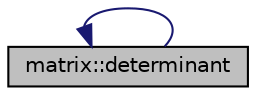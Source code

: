 digraph "matrix::determinant"
{
  edge [fontname="Helvetica",fontsize="10",labelfontname="Helvetica",labelfontsize="10"];
  node [fontname="Helvetica",fontsize="10",shape=record];
  rankdir="LR";
  Node309 [label="matrix::determinant",height=0.2,width=0.4,color="black", fillcolor="grey75", style="filled", fontcolor="black"];
  Node309 -> Node309 [dir="back",color="midnightblue",fontsize="10",style="solid",fontname="Helvetica"];
}
